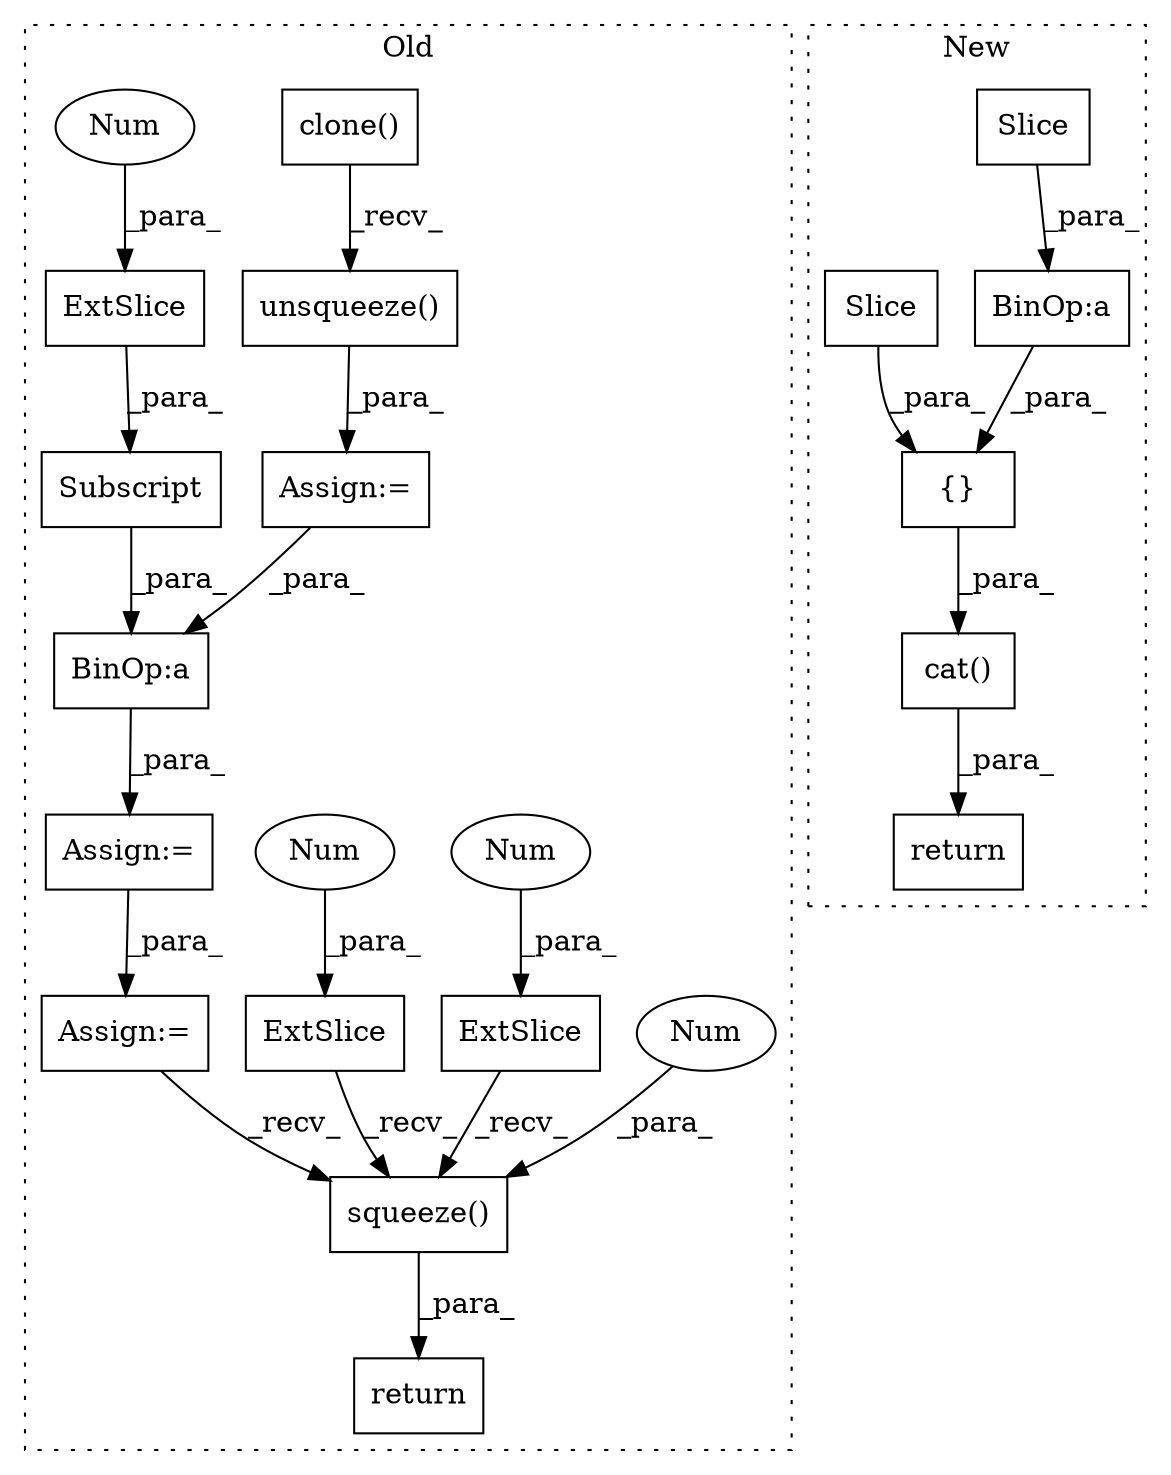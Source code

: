 digraph G {
subgraph cluster0 {
1 [label="clone()" a="75" s="2941" l="13" shape="box"];
3 [label="Assign:=" a="68" s="3189" l="3" shape="box"];
4 [label="return" a="93" s="3199" l="7" shape="box"];
5 [label="Assign:=" a="68" s="3036" l="3" shape="box"];
6 [label="Assign:=" a="68" s="2938" l="3" shape="box"];
7 [label="BinOp:a" a="82" s="3055" l="3" shape="box"];
8 [label="squeeze()" a="75" s="3206,3223" l="16,1" shape="box"];
10 [label="Subscript" a="63" s="3039,0" l="16,0" shape="box"];
12 [label="Num" a="76" s="3222" l="1" shape="ellipse"];
16 [label="ExtSlice" a="85" s="3173" l="7" shape="box"];
17 [label="Num" a="76" s="3187" l="1" shape="ellipse"];
18 [label="ExtSlice" a="85" s="3148" l="7" shape="box"];
19 [label="Num" a="76" s="3162" l="1" shape="ellipse"];
20 [label="ExtSlice" a="85" s="3039" l="7" shape="box"];
21 [label="Num" a="76" s="3053" l="1" shape="ellipse"];
22 [label="unsqueeze()" a="75" s="2941,2966" l="24,1" shape="box"];
label = "Old";
style="dotted";
}
subgraph cluster1 {
2 [label="return" a="93" s="4162" l="7" shape="box"];
9 [label="BinOp:a" a="82" s="4136" l="3" shape="box"];
11 [label="{}" a="59" s="4179,4188" l="1,0" shape="box"];
13 [label="Slice" a="80" s="4148" l="1" shape="box"];
14 [label="cat()" a="75" s="4169,4189" l="10,8" shape="box"];
15 [label="Slice" a="80" s="4093" l="1" shape="box"];
label = "New";
style="dotted";
}
1 -> 22 [label="_recv_"];
3 -> 8 [label="_recv_"];
5 -> 3 [label="_para_"];
6 -> 7 [label="_para_"];
7 -> 5 [label="_para_"];
8 -> 4 [label="_para_"];
9 -> 11 [label="_para_"];
10 -> 7 [label="_para_"];
11 -> 14 [label="_para_"];
12 -> 8 [label="_para_"];
13 -> 9 [label="_para_"];
14 -> 2 [label="_para_"];
15 -> 11 [label="_para_"];
16 -> 8 [label="_recv_"];
17 -> 16 [label="_para_"];
18 -> 8 [label="_recv_"];
19 -> 18 [label="_para_"];
20 -> 10 [label="_para_"];
21 -> 20 [label="_para_"];
22 -> 6 [label="_para_"];
}